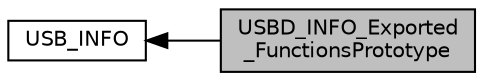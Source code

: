 digraph "USBD_INFO_Exported_FunctionsPrototype"
{
  edge [fontname="Helvetica",fontsize="10",labelfontname="Helvetica",labelfontsize="10"];
  node [fontname="Helvetica",fontsize="10",shape=record];
  rankdir=LR;
  Node0 [label="USBD_INFO_Exported\l_FunctionsPrototype",height=0.2,width=0.4,color="black", fillcolor="grey75", style="filled", fontcolor="black"];
  Node1 [label="USB_INFO",height=0.2,width=0.4,color="black", fillcolor="white", style="filled",URL="$group___u_s_b___i_n_f_o.html",tooltip="general defines for the usb device library file "];
  Node1->Node0 [shape=plaintext, dir="back", style="solid"];
}
